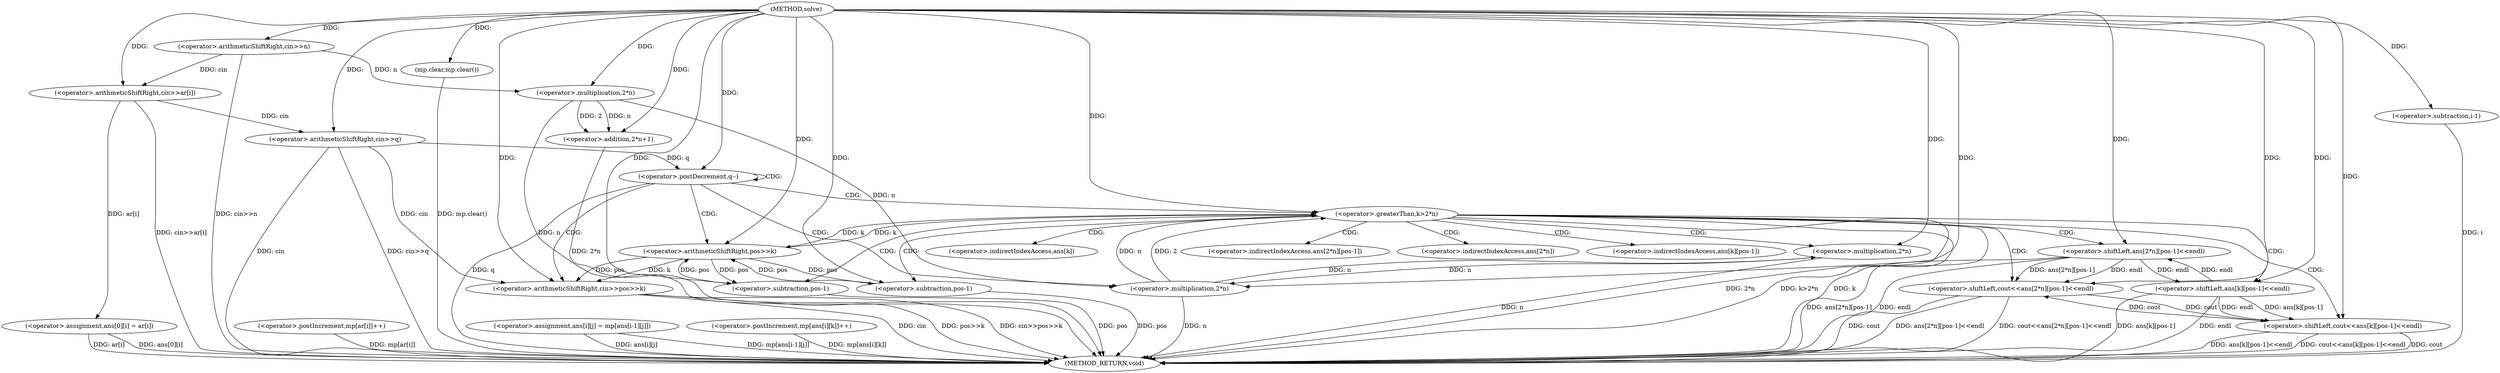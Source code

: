 digraph "solve" {  
"1000101" [label = "(METHOD,solve)" ]
"1000215" [label = "(METHOD_RETURN,void)" ]
"1000104" [label = "(<operator>.arithmeticShiftRight,cin>>n)" ]
"1000168" [label = "(<operator>.arithmeticShiftRight,cin>>q)" ]
"1000110" [label = "(<operator>.arithmeticShiftRight,cin>>ar[i])" ]
"1000115" [label = "(<operator>.postIncrement,mp[ar[i]]++)" ]
"1000131" [label = "(<operator>.assignment,ans[0][i] = ar[i])" ]
"1000157" [label = "(mp.clear,mp.clear())" ]
"1000172" [label = "(<operator>.postDecrement,q--)" ]
"1000142" [label = "(<operator>.assignment,ans[i][j] = mp[ans[i-1][j]])" ]
"1000159" [label = "(<operator>.postIncrement,mp[ans[i][k]]++)" ]
"1000177" [label = "(<operator>.arithmeticShiftRight,cin>>pos>>k)" ]
"1000124" [label = "(<operator>.addition,2*n+1)" ]
"1000183" [label = "(<operator>.greaterThan,k>2*n)" ]
"1000125" [label = "(<operator>.multiplication,2*n)" ]
"1000179" [label = "(<operator>.arithmeticShiftRight,pos>>k)" ]
"1000189" [label = "(<operator>.shiftLeft,cout<<ans[2*n][pos-1]<<endl)" ]
"1000185" [label = "(<operator>.multiplication,2*n)" ]
"1000204" [label = "(<operator>.shiftLeft,cout<<ans[k][pos-1]<<endl)" ]
"1000191" [label = "(<operator>.shiftLeft,ans[2*n][pos-1]<<endl)" ]
"1000153" [label = "(<operator>.subtraction,i-1)" ]
"1000206" [label = "(<operator>.shiftLeft,ans[k][pos-1]<<endl)" ]
"1000198" [label = "(<operator>.subtraction,pos-1)" ]
"1000195" [label = "(<operator>.multiplication,2*n)" ]
"1000211" [label = "(<operator>.subtraction,pos-1)" ]
"1000192" [label = "(<operator>.indirectIndexAccess,ans[2*n][pos-1])" ]
"1000193" [label = "(<operator>.indirectIndexAccess,ans[2*n])" ]
"1000207" [label = "(<operator>.indirectIndexAccess,ans[k][pos-1])" ]
"1000208" [label = "(<operator>.indirectIndexAccess,ans[k])" ]
  "1000104" -> "1000215"  [ label = "DDG: cin>>n"] 
  "1000110" -> "1000215"  [ label = "DDG: cin>>ar[i]"] 
  "1000115" -> "1000215"  [ label = "DDG: mp[ar[i]]"] 
  "1000125" -> "1000215"  [ label = "DDG: n"] 
  "1000124" -> "1000215"  [ label = "DDG: 2*n"] 
  "1000131" -> "1000215"  [ label = "DDG: ans[0][i]"] 
  "1000131" -> "1000215"  [ label = "DDG: ar[i]"] 
  "1000142" -> "1000215"  [ label = "DDG: ans[i][j]"] 
  "1000153" -> "1000215"  [ label = "DDG: i"] 
  "1000142" -> "1000215"  [ label = "DDG: mp[ans[i-1][j]]"] 
  "1000157" -> "1000215"  [ label = "DDG: mp.clear()"] 
  "1000159" -> "1000215"  [ label = "DDG: mp[ans[i][k]]"] 
  "1000168" -> "1000215"  [ label = "DDG: cin"] 
  "1000168" -> "1000215"  [ label = "DDG: cin>>q"] 
  "1000172" -> "1000215"  [ label = "DDG: q"] 
  "1000177" -> "1000215"  [ label = "DDG: cin"] 
  "1000177" -> "1000215"  [ label = "DDG: pos>>k"] 
  "1000177" -> "1000215"  [ label = "DDG: cin>>pos>>k"] 
  "1000183" -> "1000215"  [ label = "DDG: k"] 
  "1000185" -> "1000215"  [ label = "DDG: n"] 
  "1000183" -> "1000215"  [ label = "DDG: 2*n"] 
  "1000183" -> "1000215"  [ label = "DDG: k>2*n"] 
  "1000204" -> "1000215"  [ label = "DDG: cout"] 
  "1000211" -> "1000215"  [ label = "DDG: pos"] 
  "1000206" -> "1000215"  [ label = "DDG: ans[k][pos-1]"] 
  "1000206" -> "1000215"  [ label = "DDG: endl"] 
  "1000204" -> "1000215"  [ label = "DDG: ans[k][pos-1]<<endl"] 
  "1000204" -> "1000215"  [ label = "DDG: cout<<ans[k][pos-1]<<endl"] 
  "1000189" -> "1000215"  [ label = "DDG: cout"] 
  "1000195" -> "1000215"  [ label = "DDG: n"] 
  "1000198" -> "1000215"  [ label = "DDG: pos"] 
  "1000191" -> "1000215"  [ label = "DDG: ans[2*n][pos-1]"] 
  "1000191" -> "1000215"  [ label = "DDG: endl"] 
  "1000189" -> "1000215"  [ label = "DDG: ans[2*n][pos-1]<<endl"] 
  "1000189" -> "1000215"  [ label = "DDG: cout<<ans[2*n][pos-1]<<endl"] 
  "1000101" -> "1000104"  [ label = "DDG: "] 
  "1000110" -> "1000131"  [ label = "DDG: ar[i]"] 
  "1000101" -> "1000157"  [ label = "DDG: "] 
  "1000110" -> "1000168"  [ label = "DDG: cin"] 
  "1000101" -> "1000168"  [ label = "DDG: "] 
  "1000104" -> "1000110"  [ label = "DDG: cin"] 
  "1000101" -> "1000110"  [ label = "DDG: "] 
  "1000168" -> "1000172"  [ label = "DDG: q"] 
  "1000101" -> "1000172"  [ label = "DDG: "] 
  "1000125" -> "1000124"  [ label = "DDG: n"] 
  "1000125" -> "1000124"  [ label = "DDG: 2"] 
  "1000101" -> "1000124"  [ label = "DDG: "] 
  "1000168" -> "1000177"  [ label = "DDG: cin"] 
  "1000101" -> "1000177"  [ label = "DDG: "] 
  "1000179" -> "1000177"  [ label = "DDG: pos"] 
  "1000179" -> "1000177"  [ label = "DDG: k"] 
  "1000101" -> "1000125"  [ label = "DDG: "] 
  "1000104" -> "1000125"  [ label = "DDG: n"] 
  "1000211" -> "1000179"  [ label = "DDG: pos"] 
  "1000198" -> "1000179"  [ label = "DDG: pos"] 
  "1000101" -> "1000179"  [ label = "DDG: "] 
  "1000183" -> "1000179"  [ label = "DDG: k"] 
  "1000179" -> "1000183"  [ label = "DDG: k"] 
  "1000101" -> "1000183"  [ label = "DDG: "] 
  "1000185" -> "1000183"  [ label = "DDG: n"] 
  "1000185" -> "1000183"  [ label = "DDG: 2"] 
  "1000101" -> "1000185"  [ label = "DDG: "] 
  "1000125" -> "1000185"  [ label = "DDG: n"] 
  "1000195" -> "1000185"  [ label = "DDG: n"] 
  "1000204" -> "1000189"  [ label = "DDG: cout"] 
  "1000101" -> "1000189"  [ label = "DDG: "] 
  "1000191" -> "1000189"  [ label = "DDG: endl"] 
  "1000191" -> "1000189"  [ label = "DDG: ans[2*n][pos-1]"] 
  "1000206" -> "1000191"  [ label = "DDG: endl"] 
  "1000101" -> "1000191"  [ label = "DDG: "] 
  "1000189" -> "1000204"  [ label = "DDG: cout"] 
  "1000101" -> "1000204"  [ label = "DDG: "] 
  "1000206" -> "1000204"  [ label = "DDG: ans[k][pos-1]"] 
  "1000206" -> "1000204"  [ label = "DDG: endl"] 
  "1000101" -> "1000153"  [ label = "DDG: "] 
  "1000191" -> "1000206"  [ label = "DDG: endl"] 
  "1000101" -> "1000206"  [ label = "DDG: "] 
  "1000179" -> "1000198"  [ label = "DDG: pos"] 
  "1000101" -> "1000198"  [ label = "DDG: "] 
  "1000101" -> "1000195"  [ label = "DDG: "] 
  "1000185" -> "1000195"  [ label = "DDG: n"] 
  "1000179" -> "1000211"  [ label = "DDG: pos"] 
  "1000101" -> "1000211"  [ label = "DDG: "] 
  "1000172" -> "1000179"  [ label = "CDG: "] 
  "1000172" -> "1000177"  [ label = "CDG: "] 
  "1000172" -> "1000183"  [ label = "CDG: "] 
  "1000172" -> "1000172"  [ label = "CDG: "] 
  "1000172" -> "1000185"  [ label = "CDG: "] 
  "1000183" -> "1000211"  [ label = "CDG: "] 
  "1000183" -> "1000207"  [ label = "CDG: "] 
  "1000183" -> "1000206"  [ label = "CDG: "] 
  "1000183" -> "1000191"  [ label = "CDG: "] 
  "1000183" -> "1000208"  [ label = "CDG: "] 
  "1000183" -> "1000195"  [ label = "CDG: "] 
  "1000183" -> "1000193"  [ label = "CDG: "] 
  "1000183" -> "1000192"  [ label = "CDG: "] 
  "1000183" -> "1000198"  [ label = "CDG: "] 
  "1000183" -> "1000204"  [ label = "CDG: "] 
  "1000183" -> "1000189"  [ label = "CDG: "] 
}
